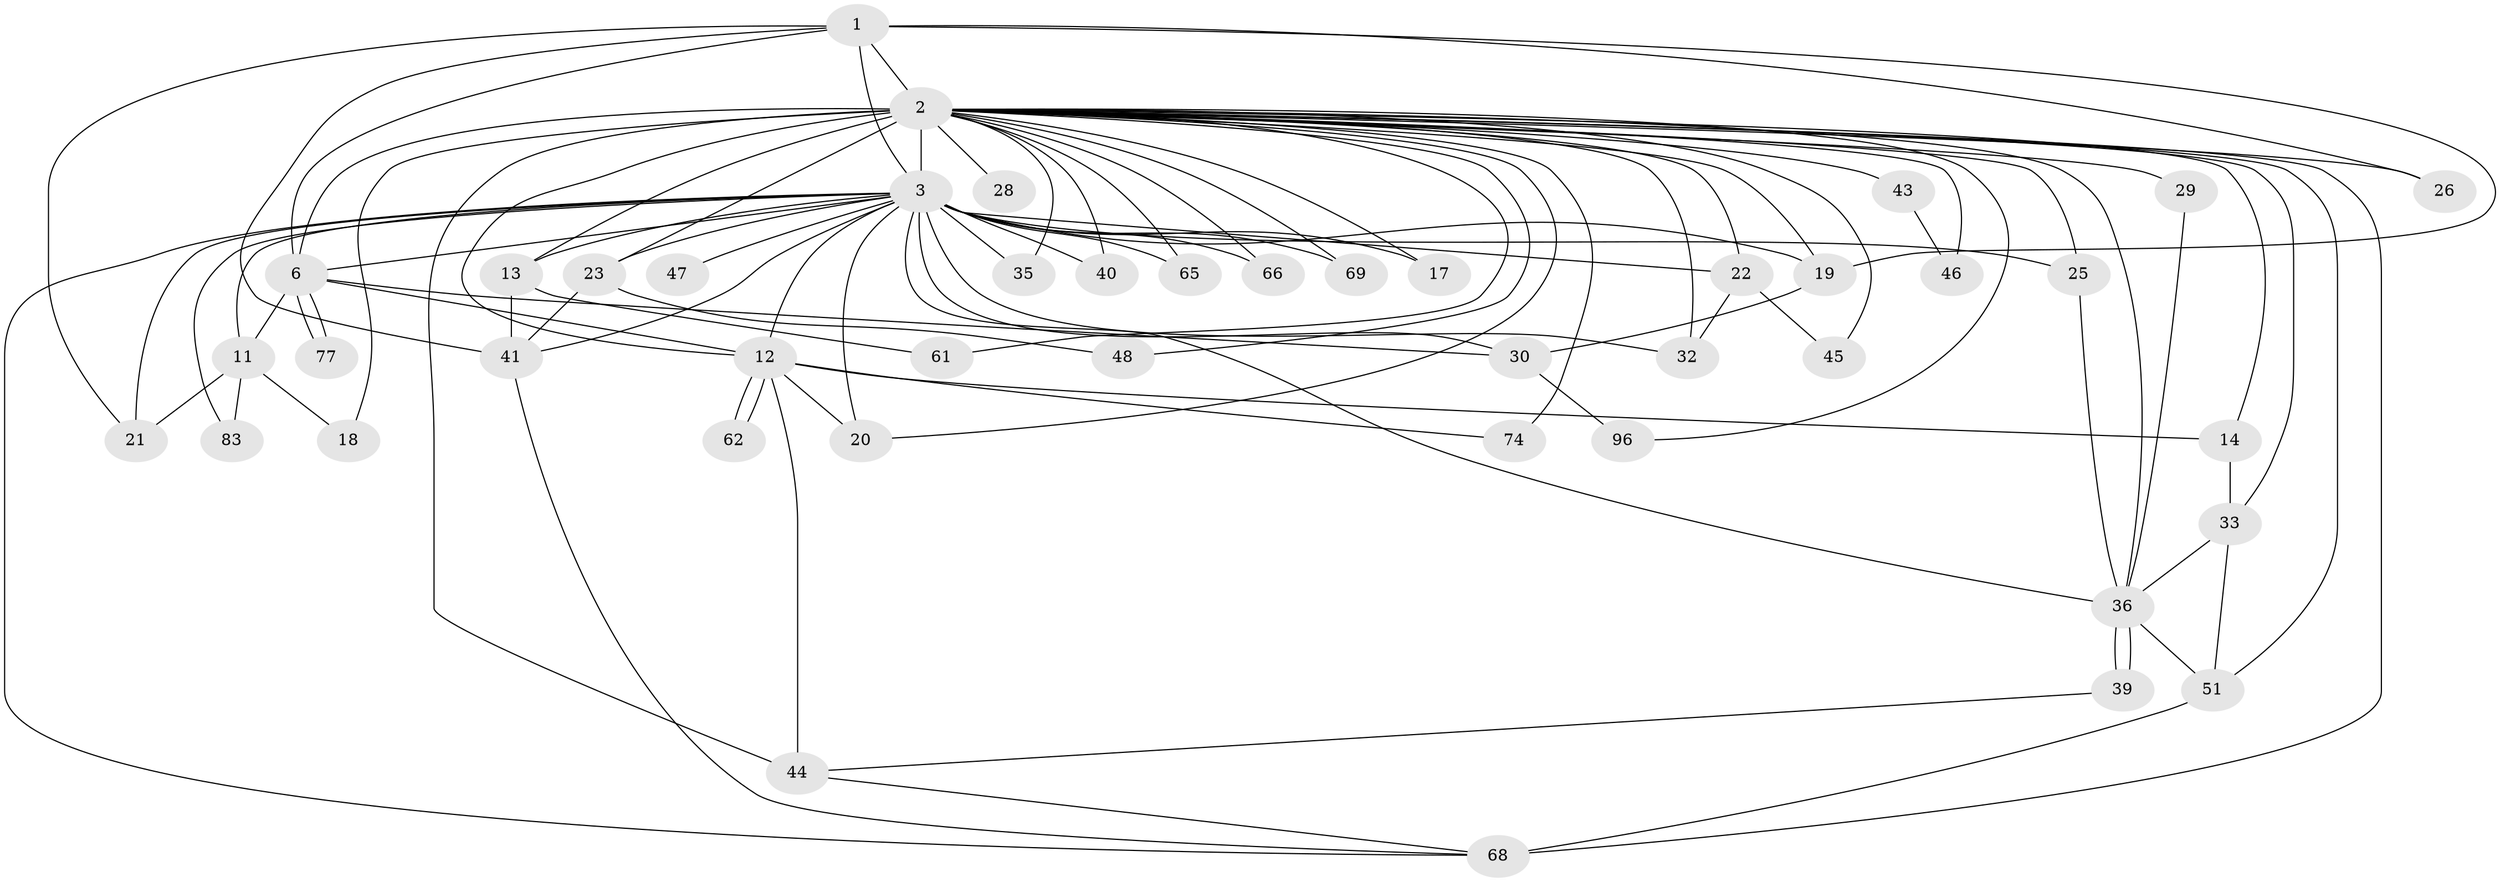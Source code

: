 // original degree distribution, {15: 0.009009009009009009, 20: 0.009009009009009009, 21: 0.009009009009009009, 16: 0.009009009009009009, 37: 0.009009009009009009, 18: 0.009009009009009009, 25: 0.018018018018018018, 19: 0.009009009009009009, 14: 0.009009009009009009, 4: 0.13513513513513514, 9: 0.009009009009009009, 7: 0.009009009009009009, 3: 0.16216216216216217, 2: 0.5405405405405406, 5: 0.036036036036036036, 8: 0.009009009009009009, 6: 0.009009009009009009}
// Generated by graph-tools (version 1.1) at 2025/17/03/04/25 18:17:47]
// undirected, 44 vertices, 98 edges
graph export_dot {
graph [start="1"]
  node [color=gray90,style=filled];
  1;
  2 [super="+63+5+31+91+9"];
  3 [super="+71+37+27+34+4+54"];
  6 [super="+57+86+82"];
  11 [super="+38"];
  12 [super="+75"];
  13 [super="+42"];
  14;
  17;
  18;
  19 [super="+56"];
  20 [super="+55"];
  21;
  22;
  23;
  25;
  26;
  28;
  29;
  30;
  32 [super="+67"];
  33;
  35;
  36 [super="+84+110+73"];
  39;
  40;
  41 [super="+98+92"];
  43;
  44 [super="+90+64"];
  45;
  46;
  47;
  48;
  51 [super="+87"];
  61;
  62;
  65;
  66;
  68 [super="+89+93"];
  69 [super="+79"];
  74;
  77;
  83;
  96;
  1 -- 2 [weight=4];
  1 -- 3 [weight=4];
  1 -- 6 [weight=2];
  1 -- 21;
  1 -- 26;
  1 -- 41 [weight=2];
  1 -- 19;
  2 -- 3 [weight=30];
  2 -- 6 [weight=4];
  2 -- 12;
  2 -- 18;
  2 -- 32 [weight=3];
  2 -- 96;
  2 -- 68 [weight=2];
  2 -- 13 [weight=4];
  2 -- 20;
  2 -- 22;
  2 -- 23 [weight=2];
  2 -- 25 [weight=2];
  2 -- 26;
  2 -- 28 [weight=2];
  2 -- 29 [weight=2];
  2 -- 35;
  2 -- 43 [weight=2];
  2 -- 44 [weight=2];
  2 -- 46;
  2 -- 48;
  2 -- 51;
  2 -- 61;
  2 -- 66;
  2 -- 69;
  2 -- 36 [weight=2];
  2 -- 65;
  2 -- 74;
  2 -- 14;
  2 -- 17;
  2 -- 19;
  2 -- 33;
  2 -- 40;
  2 -- 45;
  3 -- 6 [weight=5];
  3 -- 13 [weight=3];
  3 -- 21 [weight=2];
  3 -- 22;
  3 -- 47 [weight=2];
  3 -- 41 [weight=2];
  3 -- 23;
  3 -- 36;
  3 -- 30;
  3 -- 20;
  3 -- 65;
  3 -- 66;
  3 -- 68;
  3 -- 69 [weight=2];
  3 -- 11;
  3 -- 12;
  3 -- 17;
  3 -- 19;
  3 -- 83;
  3 -- 25;
  3 -- 32;
  3 -- 35;
  3 -- 40;
  6 -- 11;
  6 -- 30;
  6 -- 77;
  6 -- 77;
  6 -- 12;
  11 -- 18;
  11 -- 83;
  11 -- 21;
  12 -- 14;
  12 -- 20;
  12 -- 62;
  12 -- 62;
  12 -- 74;
  12 -- 44;
  13 -- 41;
  13 -- 61;
  14 -- 33;
  19 -- 30;
  22 -- 45;
  22 -- 32;
  23 -- 48;
  23 -- 41;
  25 -- 36;
  29 -- 36;
  30 -- 96;
  33 -- 51;
  33 -- 36;
  36 -- 39;
  36 -- 39;
  36 -- 51;
  39 -- 44;
  41 -- 68;
  43 -- 46;
  44 -- 68;
  51 -- 68;
}
